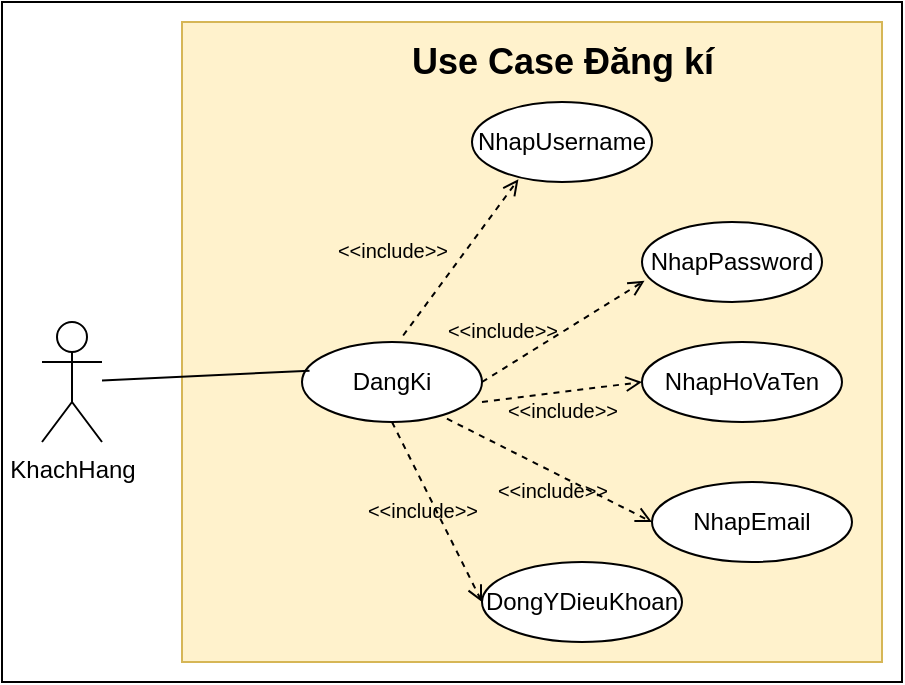 <mxfile version="20.8.16" type="device"><diagram name="Page-1" id="mGAvY4HmoEujmZRaF48E"><mxGraphModel dx="737" dy="407" grid="1" gridSize="10" guides="1" tooltips="1" connect="1" arrows="1" fold="1" page="1" pageScale="1" pageWidth="850" pageHeight="1100" math="0" shadow="0"><root><mxCell id="0"/><mxCell id="1" parent="0"/><mxCell id="Hj0UgAimZO5oRxrIjxMV-1" value="" style="rounded=0;whiteSpace=wrap;html=1;" vertex="1" parent="1"><mxGeometry x="100" y="280" width="450" height="340" as="geometry"/></mxCell><mxCell id="ghDelSTD69I1fqIQ6sYu-7" value="" style="rounded=0;whiteSpace=wrap;html=1;fillColor=#fff2cc;strokeColor=#d6b656;" parent="1" vertex="1"><mxGeometry x="190" y="290" width="350" height="320" as="geometry"/></mxCell><mxCell id="rI_mIE1VkvZWuZYr1Wbh-1" value="KhachHang" style="shape=umlActor;verticalLabelPosition=bottom;verticalAlign=top;html=1;outlineConnect=0;rounded=1;" parent="1" vertex="1"><mxGeometry x="120" y="440" width="30" height="60" as="geometry"/></mxCell><mxCell id="rI_mIE1VkvZWuZYr1Wbh-5" value="DangKi" style="ellipse;whiteSpace=wrap;html=1;rounded=1;" parent="1" vertex="1"><mxGeometry x="250" y="450" width="90" height="40" as="geometry"/></mxCell><mxCell id="rI_mIE1VkvZWuZYr1Wbh-7" value="NhapUsername" style="ellipse;whiteSpace=wrap;html=1;rounded=1;" parent="1" vertex="1"><mxGeometry x="335" y="330" width="90" height="40" as="geometry"/></mxCell><mxCell id="rI_mIE1VkvZWuZYr1Wbh-8" value="NhapHoVaTen" style="ellipse;whiteSpace=wrap;html=1;rounded=1;" parent="1" vertex="1"><mxGeometry x="420" y="450" width="100" height="40" as="geometry"/></mxCell><mxCell id="rI_mIE1VkvZWuZYr1Wbh-11" value="NhapPassword" style="ellipse;whiteSpace=wrap;html=1;rounded=1;" parent="1" vertex="1"><mxGeometry x="420" y="390" width="90" height="40" as="geometry"/></mxCell><mxCell id="rI_mIE1VkvZWuZYr1Wbh-13" value="" style="endArrow=open;dashed=1;html=1;rounded=1;entryX=0.258;entryY=0.965;entryDx=0;entryDy=0;entryPerimeter=0;exitX=0.562;exitY=-0.081;exitDx=0;exitDy=0;exitPerimeter=0;endFill=0;" parent="1" source="rI_mIE1VkvZWuZYr1Wbh-5" target="rI_mIE1VkvZWuZYr1Wbh-7" edge="1"><mxGeometry width="50" height="50" relative="1" as="geometry"><mxPoint x="230" y="390" as="sourcePoint"/><mxPoint x="280" y="340" as="targetPoint"/></mxGeometry></mxCell><mxCell id="rI_mIE1VkvZWuZYr1Wbh-14" value="" style="endArrow=open;dashed=1;html=1;rounded=1;entryX=0.014;entryY=0.734;entryDx=0;entryDy=0;entryPerimeter=0;endFill=0;" parent="1" target="rI_mIE1VkvZWuZYr1Wbh-11" edge="1"><mxGeometry width="50" height="50" relative="1" as="geometry"><mxPoint x="340" y="470" as="sourcePoint"/><mxPoint x="390" y="420" as="targetPoint"/></mxGeometry></mxCell><mxCell id="rI_mIE1VkvZWuZYr1Wbh-15" value="" style="endArrow=open;dashed=1;html=1;rounded=1;entryX=0;entryY=0.5;entryDx=0;entryDy=0;endFill=0;" parent="1" target="rI_mIE1VkvZWuZYr1Wbh-8" edge="1"><mxGeometry width="50" height="50" relative="1" as="geometry"><mxPoint x="340" y="480" as="sourcePoint"/><mxPoint x="410" y="490" as="targetPoint"/></mxGeometry></mxCell><mxCell id="7BbPdcgq2rv_4wykLArn-1" value="&lt;font style=&quot;font-size: 10px;&quot; face=&quot;Helvetica&quot;&gt;&amp;lt;&amp;lt;include&amp;gt;&amp;gt;&lt;/font&gt;" style="text;html=1;align=center;verticalAlign=middle;resizable=0;points=[];autosize=1;strokeColor=none;fillColor=none;fontSize=20;fontFamily=Architects Daughter;rounded=1;" parent="1" vertex="1"><mxGeometry x="255" y="380" width="80" height="40" as="geometry"/></mxCell><mxCell id="7BbPdcgq2rv_4wykLArn-3" value="&lt;font style=&quot;font-size: 10px;&quot; face=&quot;Helvetica&quot;&gt;&amp;lt;&amp;lt;include&amp;gt;&amp;gt;&lt;/font&gt;" style="text;html=1;align=center;verticalAlign=middle;resizable=0;points=[];autosize=1;strokeColor=none;fillColor=none;fontSize=20;fontFamily=Architects Daughter;rounded=1;" parent="1" vertex="1"><mxGeometry x="310" y="420" width="80" height="40" as="geometry"/></mxCell><mxCell id="7BbPdcgq2rv_4wykLArn-4" value="&lt;font style=&quot;font-size: 10px;&quot; face=&quot;Helvetica&quot;&gt;&amp;lt;&amp;lt;include&amp;gt;&amp;gt;&lt;/font&gt;" style="text;html=1;align=center;verticalAlign=middle;resizable=0;points=[];autosize=1;strokeColor=none;fillColor=none;fontSize=20;fontFamily=Architects Daughter;rounded=1;" parent="1" vertex="1"><mxGeometry x="340" y="460" width="80" height="40" as="geometry"/></mxCell><mxCell id="7BbPdcgq2rv_4wykLArn-11" value="" style="endArrow=none;html=1;rounded=0;exitX=0.042;exitY=0.359;exitDx=0;exitDy=0;exitPerimeter=0;" parent="1" source="rI_mIE1VkvZWuZYr1Wbh-5" target="rI_mIE1VkvZWuZYr1Wbh-1" edge="1"><mxGeometry width="50" height="50" relative="1" as="geometry"><mxPoint x="210" y="400" as="sourcePoint"/><mxPoint x="180" y="390.27" as="targetPoint"/></mxGeometry></mxCell><mxCell id="ghDelSTD69I1fqIQ6sYu-1" value="NhapEmail" style="ellipse;whiteSpace=wrap;html=1;rounded=1;" parent="1" vertex="1"><mxGeometry x="425" y="520" width="100" height="40" as="geometry"/></mxCell><mxCell id="ghDelSTD69I1fqIQ6sYu-2" value="" style="endArrow=open;dashed=1;html=1;rounded=1;entryX=0;entryY=0.5;entryDx=0;entryDy=0;endFill=0;exitX=0.805;exitY=0.958;exitDx=0;exitDy=0;exitPerimeter=0;" parent="1" source="rI_mIE1VkvZWuZYr1Wbh-5" target="ghDelSTD69I1fqIQ6sYu-1" edge="1"><mxGeometry width="50" height="50" relative="1" as="geometry"><mxPoint x="315" y="590" as="sourcePoint"/><mxPoint x="385" y="600" as="targetPoint"/></mxGeometry></mxCell><mxCell id="ghDelSTD69I1fqIQ6sYu-3" value="&lt;font style=&quot;font-size: 10px;&quot; face=&quot;Helvetica&quot;&gt;&amp;lt;&amp;lt;include&amp;gt;&amp;gt;&lt;/font&gt;" style="text;html=1;align=center;verticalAlign=middle;resizable=0;points=[];autosize=1;strokeColor=none;fillColor=none;fontSize=20;fontFamily=Architects Daughter;rounded=1;" parent="1" vertex="1"><mxGeometry x="335" y="500" width="80" height="40" as="geometry"/></mxCell><mxCell id="ghDelSTD69I1fqIQ6sYu-4" value="DongYDieuKhoan" style="ellipse;whiteSpace=wrap;html=1;rounded=1;" parent="1" vertex="1"><mxGeometry x="340" y="560" width="100" height="40" as="geometry"/></mxCell><mxCell id="ghDelSTD69I1fqIQ6sYu-5" value="" style="endArrow=open;dashed=1;html=1;rounded=1;entryX=0;entryY=0.5;entryDx=0;entryDy=0;endFill=0;exitX=0.5;exitY=1;exitDx=0;exitDy=0;" parent="1" source="rI_mIE1VkvZWuZYr1Wbh-5" target="ghDelSTD69I1fqIQ6sYu-4" edge="1"><mxGeometry width="50" height="50" relative="1" as="geometry"><mxPoint x="225" y="570" as="sourcePoint"/><mxPoint x="295" y="580" as="targetPoint"/></mxGeometry></mxCell><mxCell id="ghDelSTD69I1fqIQ6sYu-6" value="&lt;font style=&quot;font-size: 10px;&quot; face=&quot;Helvetica&quot;&gt;&amp;lt;&amp;lt;include&amp;gt;&amp;gt;&lt;/font&gt;" style="text;html=1;align=center;verticalAlign=middle;resizable=0;points=[];autosize=1;strokeColor=none;fillColor=none;fontSize=20;fontFamily=Architects Daughter;rounded=1;" parent="1" vertex="1"><mxGeometry x="270" y="510" width="80" height="40" as="geometry"/></mxCell><mxCell id="Hj0UgAimZO5oRxrIjxMV-2" value="&lt;b&gt;&lt;font style=&quot;font-size: 18px;&quot;&gt;Use Case Đăng kí&lt;/font&gt;&lt;/b&gt;" style="text;html=1;align=center;verticalAlign=middle;resizable=0;points=[];autosize=1;strokeColor=none;fillColor=none;" vertex="1" parent="1"><mxGeometry x="295" y="290" width="170" height="40" as="geometry"/></mxCell></root></mxGraphModel></diagram></mxfile>
